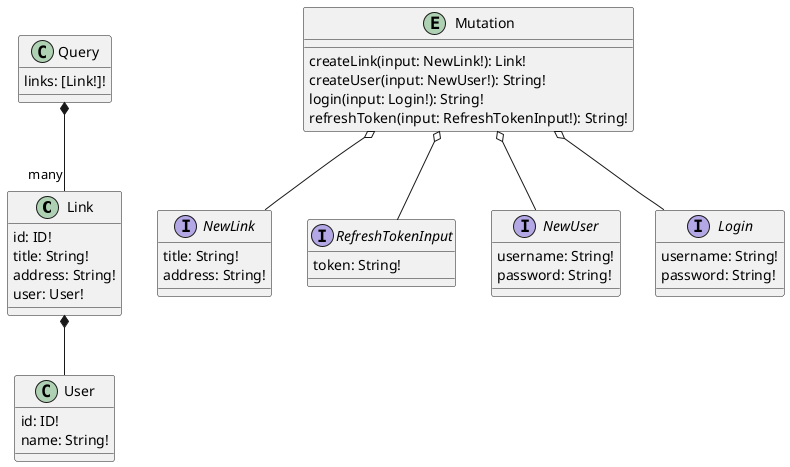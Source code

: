 @startuml
'https://plantuml.com/class-diagram

class Link {
    id: ID!
    title: String!
    address: String!
    user: User!
}

class User {
    id: ID!
    name: String!
}

class Query {
    links: [Link!]!
}

interface NewLink {
    title: String!
    address: String!
}

interface RefreshTokenInput{
  token: String!
}

interface NewUser {
  username: String!
  password: String!
}

interface Login {
  username: String!
  password: String!
}

entity Mutation {
  createLink(input: NewLink!): Link!
  createUser(input: NewUser!): String!
  login(input: Login!): String!
  refreshToken(input: RefreshTokenInput!): String!
}

Link *-- User
Query *-- "many" Link

Mutation o-- NewLink
Mutation o-- RefreshTokenInput
Mutation o-- NewUser
Mutation o-- Login

@enduml

